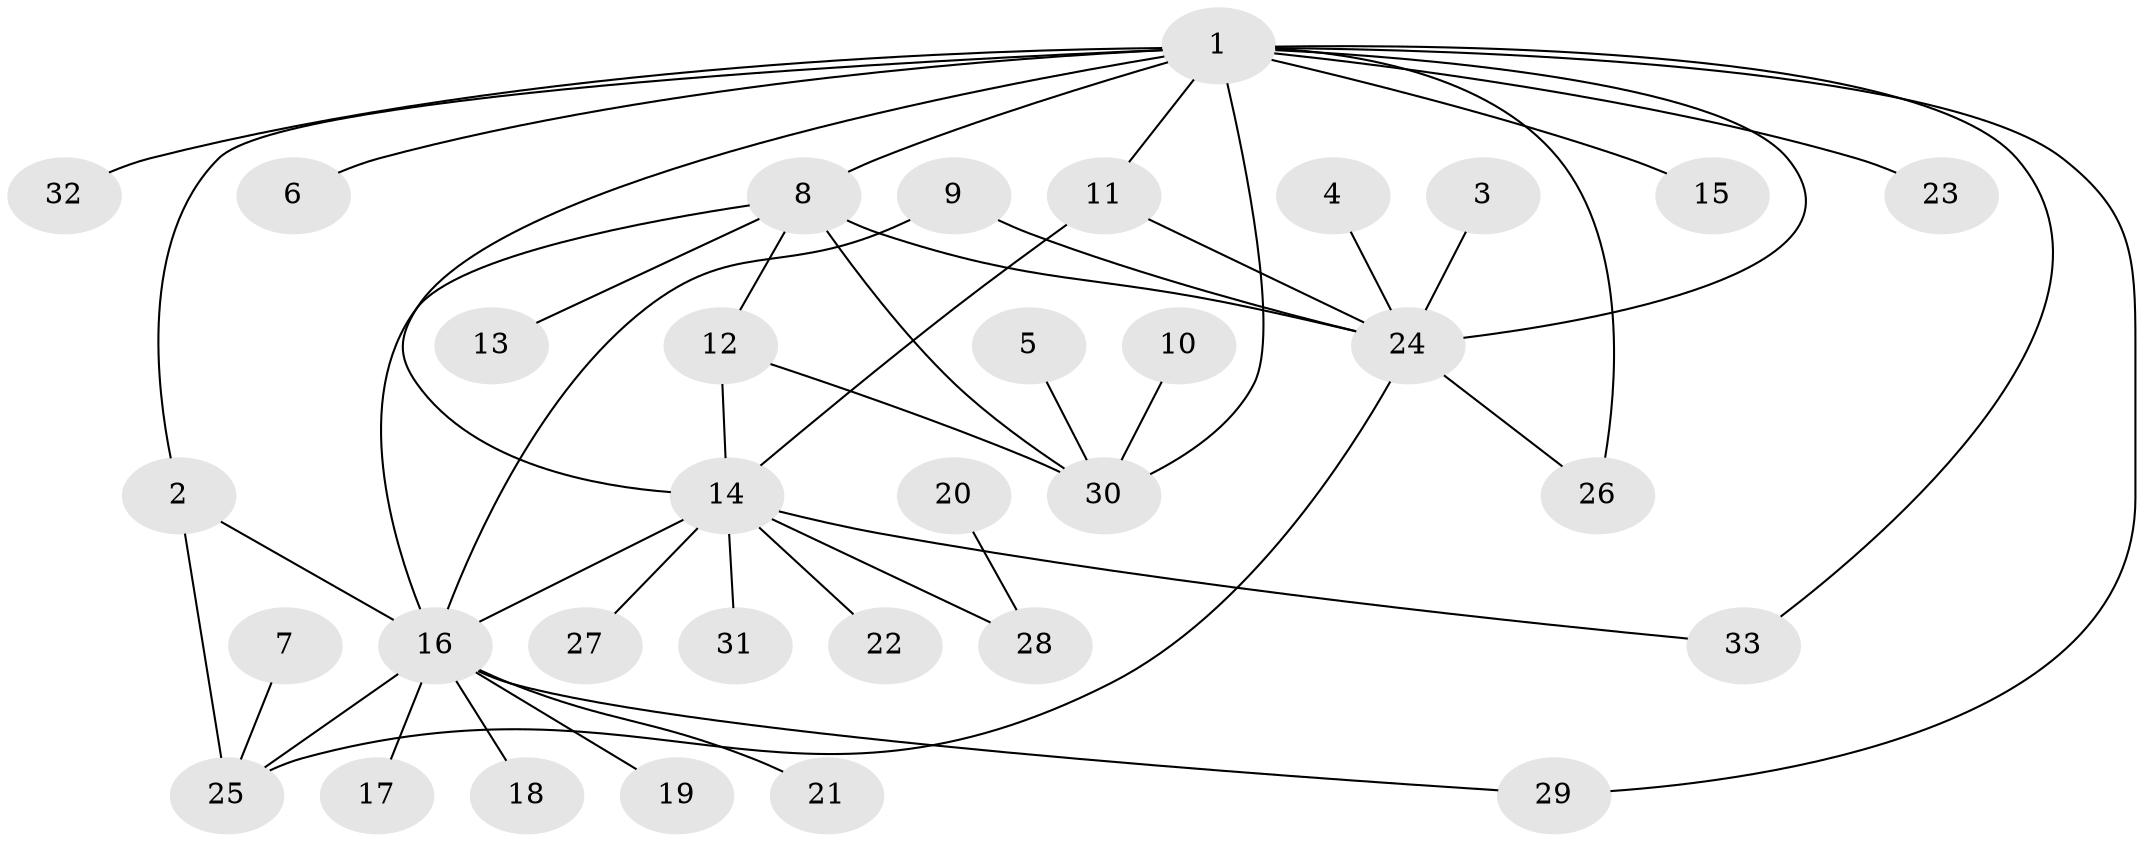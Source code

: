// original degree distribution, {10: 0.015151515151515152, 5: 0.06060606060606061, 4: 0.06060606060606061, 9: 0.030303030303030304, 8: 0.015151515151515152, 6: 0.030303030303030304, 3: 0.07575757575757576, 7: 0.015151515151515152, 1: 0.48484848484848486, 2: 0.21212121212121213}
// Generated by graph-tools (version 1.1) at 2025/26/03/09/25 03:26:41]
// undirected, 33 vertices, 46 edges
graph export_dot {
graph [start="1"]
  node [color=gray90,style=filled];
  1;
  2;
  3;
  4;
  5;
  6;
  7;
  8;
  9;
  10;
  11;
  12;
  13;
  14;
  15;
  16;
  17;
  18;
  19;
  20;
  21;
  22;
  23;
  24;
  25;
  26;
  27;
  28;
  29;
  30;
  31;
  32;
  33;
  1 -- 2 [weight=1.0];
  1 -- 6 [weight=1.0];
  1 -- 8 [weight=1.0];
  1 -- 11 [weight=1.0];
  1 -- 14 [weight=1.0];
  1 -- 15 [weight=1.0];
  1 -- 23 [weight=1.0];
  1 -- 24 [weight=1.0];
  1 -- 26 [weight=2.0];
  1 -- 29 [weight=1.0];
  1 -- 30 [weight=2.0];
  1 -- 32 [weight=1.0];
  1 -- 33 [weight=1.0];
  2 -- 16 [weight=1.0];
  2 -- 25 [weight=1.0];
  3 -- 24 [weight=1.0];
  4 -- 24 [weight=1.0];
  5 -- 30 [weight=1.0];
  7 -- 25 [weight=1.0];
  8 -- 12 [weight=1.0];
  8 -- 13 [weight=1.0];
  8 -- 16 [weight=1.0];
  8 -- 24 [weight=1.0];
  8 -- 30 [weight=2.0];
  9 -- 16 [weight=1.0];
  9 -- 24 [weight=1.0];
  10 -- 30 [weight=1.0];
  11 -- 14 [weight=1.0];
  11 -- 24 [weight=1.0];
  12 -- 14 [weight=2.0];
  12 -- 30 [weight=1.0];
  14 -- 16 [weight=1.0];
  14 -- 22 [weight=1.0];
  14 -- 27 [weight=1.0];
  14 -- 28 [weight=1.0];
  14 -- 31 [weight=1.0];
  14 -- 33 [weight=1.0];
  16 -- 17 [weight=1.0];
  16 -- 18 [weight=1.0];
  16 -- 19 [weight=1.0];
  16 -- 21 [weight=1.0];
  16 -- 25 [weight=1.0];
  16 -- 29 [weight=1.0];
  20 -- 28 [weight=1.0];
  24 -- 25 [weight=1.0];
  24 -- 26 [weight=1.0];
}
